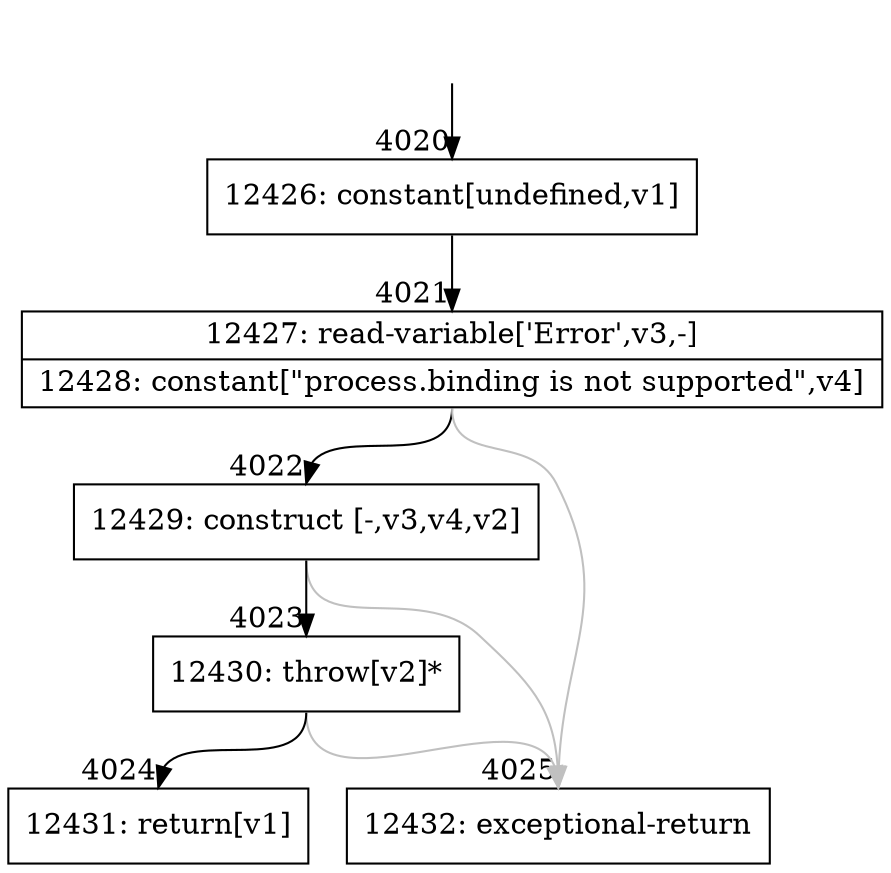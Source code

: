 digraph {
rankdir="TD"
BB_entry241[shape=none,label=""];
BB_entry241 -> BB4020 [tailport=s, headport=n, headlabel="    4020"]
BB4020 [shape=record label="{12426: constant[undefined,v1]}" ] 
BB4020 -> BB4021 [tailport=s, headport=n, headlabel="      4021"]
BB4021 [shape=record label="{12427: read-variable['Error',v3,-]|12428: constant[\"process.binding is not supported\",v4]}" ] 
BB4021 -> BB4022 [tailport=s, headport=n, headlabel="      4022"]
BB4021 -> BB4025 [tailport=s, headport=n, color=gray, headlabel="      4025"]
BB4022 [shape=record label="{12429: construct [-,v3,v4,v2]}" ] 
BB4022 -> BB4023 [tailport=s, headport=n, headlabel="      4023"]
BB4022 -> BB4025 [tailport=s, headport=n, color=gray]
BB4023 [shape=record label="{12430: throw[v2]*}" ] 
BB4023 -> BB4024 [tailport=s, headport=n, headlabel="      4024"]
BB4023 -> BB4025 [tailport=s, headport=n, color=gray]
BB4024 [shape=record label="{12431: return[v1]}" ] 
BB4025 [shape=record label="{12432: exceptional-return}" ] 
//#$~ 4167
}
